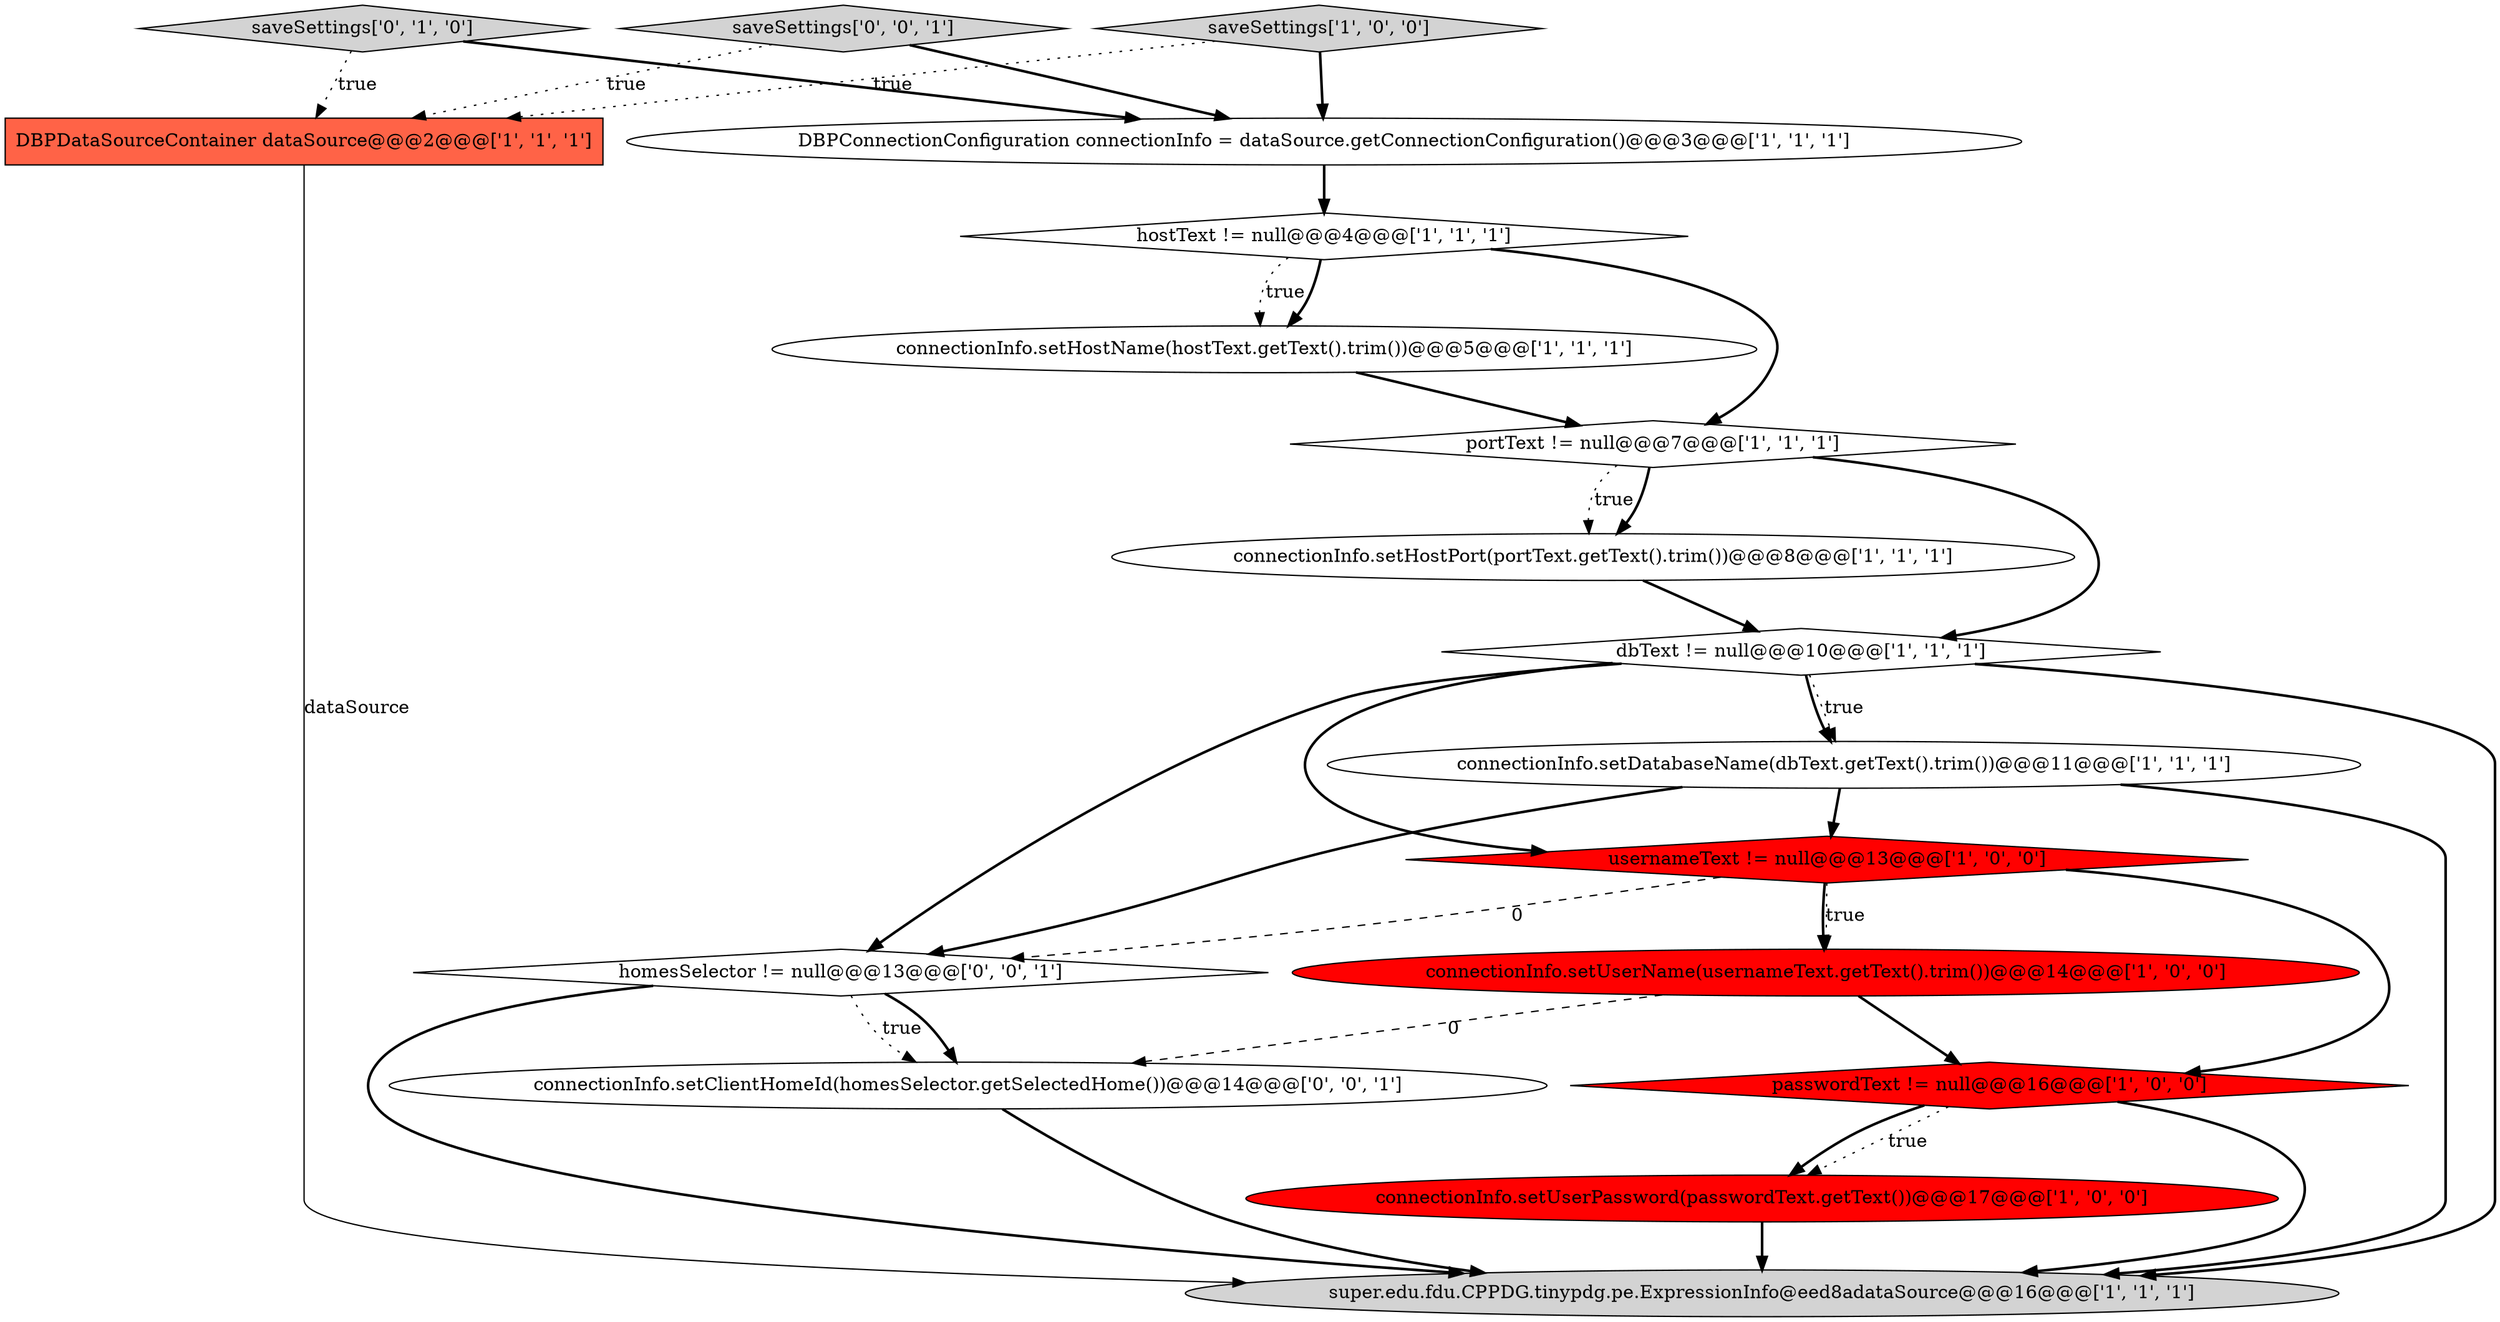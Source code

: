 digraph {
13 [style = filled, label = "usernameText != null@@@13@@@['1', '0', '0']", fillcolor = red, shape = diamond image = "AAA1AAABBB1BBB"];
12 [style = filled, label = "connectionInfo.setHostPort(portText.getText().trim())@@@8@@@['1', '1', '1']", fillcolor = white, shape = ellipse image = "AAA0AAABBB1BBB"];
6 [style = filled, label = "super.edu.fdu.CPPDG.tinypdg.pe.ExpressionInfo@eed8adataSource@@@16@@@['1', '1', '1']", fillcolor = lightgray, shape = ellipse image = "AAA0AAABBB1BBB"];
16 [style = filled, label = "homesSelector != null@@@13@@@['0', '0', '1']", fillcolor = white, shape = diamond image = "AAA0AAABBB3BBB"];
14 [style = filled, label = "saveSettings['0', '1', '0']", fillcolor = lightgray, shape = diamond image = "AAA0AAABBB2BBB"];
15 [style = filled, label = "saveSettings['0', '0', '1']", fillcolor = lightgray, shape = diamond image = "AAA0AAABBB3BBB"];
7 [style = filled, label = "connectionInfo.setUserName(usernameText.getText().trim())@@@14@@@['1', '0', '0']", fillcolor = red, shape = ellipse image = "AAA1AAABBB1BBB"];
17 [style = filled, label = "connectionInfo.setClientHomeId(homesSelector.getSelectedHome())@@@14@@@['0', '0', '1']", fillcolor = white, shape = ellipse image = "AAA0AAABBB3BBB"];
1 [style = filled, label = "connectionInfo.setDatabaseName(dbText.getText().trim())@@@11@@@['1', '1', '1']", fillcolor = white, shape = ellipse image = "AAA0AAABBB1BBB"];
2 [style = filled, label = "connectionInfo.setUserPassword(passwordText.getText())@@@17@@@['1', '0', '0']", fillcolor = red, shape = ellipse image = "AAA1AAABBB1BBB"];
10 [style = filled, label = "DBPConnectionConfiguration connectionInfo = dataSource.getConnectionConfiguration()@@@3@@@['1', '1', '1']", fillcolor = white, shape = ellipse image = "AAA0AAABBB1BBB"];
9 [style = filled, label = "DBPDataSourceContainer dataSource@@@2@@@['1', '1', '1']", fillcolor = tomato, shape = box image = "AAA0AAABBB1BBB"];
11 [style = filled, label = "connectionInfo.setHostName(hostText.getText().trim())@@@5@@@['1', '1', '1']", fillcolor = white, shape = ellipse image = "AAA0AAABBB1BBB"];
0 [style = filled, label = "portText != null@@@7@@@['1', '1', '1']", fillcolor = white, shape = diamond image = "AAA0AAABBB1BBB"];
5 [style = filled, label = "saveSettings['1', '0', '0']", fillcolor = lightgray, shape = diamond image = "AAA0AAABBB1BBB"];
3 [style = filled, label = "hostText != null@@@4@@@['1', '1', '1']", fillcolor = white, shape = diamond image = "AAA0AAABBB1BBB"];
8 [style = filled, label = "passwordText != null@@@16@@@['1', '0', '0']", fillcolor = red, shape = diamond image = "AAA1AAABBB1BBB"];
4 [style = filled, label = "dbText != null@@@10@@@['1', '1', '1']", fillcolor = white, shape = diamond image = "AAA0AAABBB1BBB"];
3->11 [style = dotted, label="true"];
5->10 [style = bold, label=""];
0->12 [style = dotted, label="true"];
15->10 [style = bold, label=""];
17->6 [style = bold, label=""];
4->6 [style = bold, label=""];
4->1 [style = dotted, label="true"];
2->6 [style = bold, label=""];
7->17 [style = dashed, label="0"];
8->2 [style = dotted, label="true"];
9->6 [style = solid, label="dataSource"];
0->12 [style = bold, label=""];
16->6 [style = bold, label=""];
4->13 [style = bold, label=""];
16->17 [style = dotted, label="true"];
3->11 [style = bold, label=""];
14->10 [style = bold, label=""];
10->3 [style = bold, label=""];
8->6 [style = bold, label=""];
13->7 [style = dotted, label="true"];
16->17 [style = bold, label=""];
7->8 [style = bold, label=""];
1->13 [style = bold, label=""];
3->0 [style = bold, label=""];
15->9 [style = dotted, label="true"];
11->0 [style = bold, label=""];
1->6 [style = bold, label=""];
12->4 [style = bold, label=""];
8->2 [style = bold, label=""];
0->4 [style = bold, label=""];
1->16 [style = bold, label=""];
13->7 [style = bold, label=""];
5->9 [style = dotted, label="true"];
4->1 [style = bold, label=""];
14->9 [style = dotted, label="true"];
13->8 [style = bold, label=""];
4->16 [style = bold, label=""];
13->16 [style = dashed, label="0"];
}

